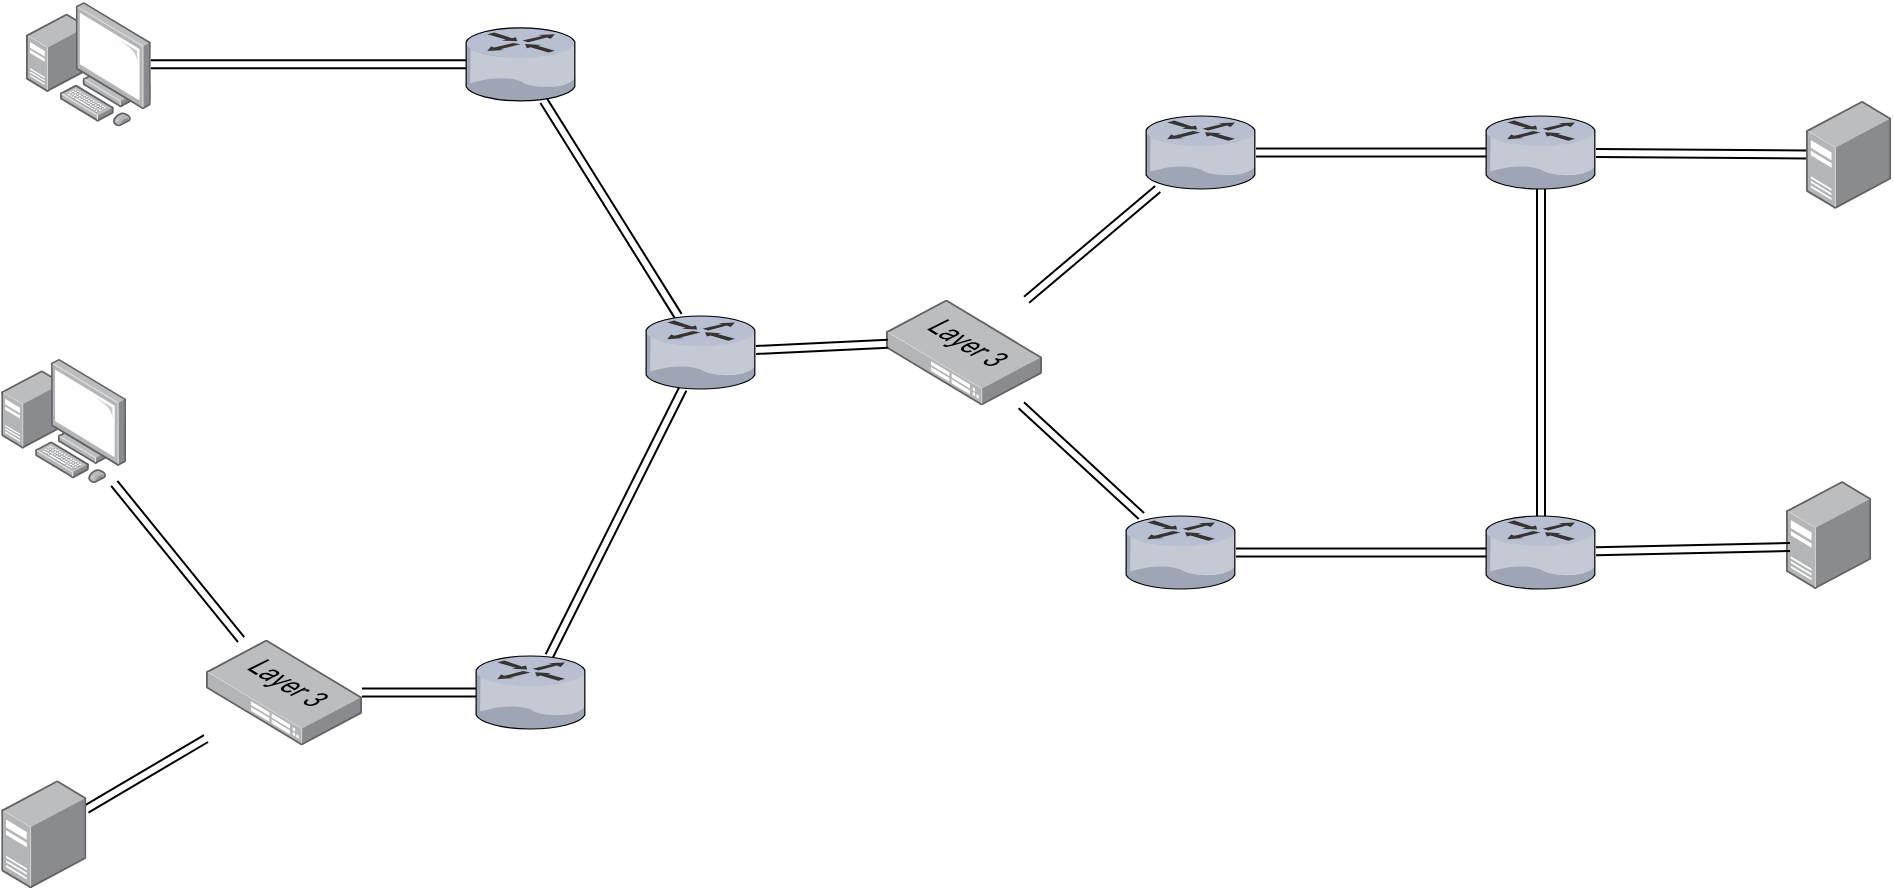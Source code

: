 <mxfile version="23.1.8" type="device">
  <diagram name="Page-1" id="u5iikIoWCM3mgACq238c">
    <mxGraphModel dx="1566" dy="546" grid="1" gridSize="10" guides="1" tooltips="1" connect="1" arrows="1" fold="1" page="1" pageScale="1" pageWidth="850" pageHeight="1100" math="0" shadow="0">
      <root>
        <mxCell id="0" />
        <mxCell id="1" parent="0" />
        <mxCell id="T236BH-KNPPCVBOZO8J2-38" value="" style="rounded=0;orthogonalLoop=1;jettySize=auto;html=1;fontFamily=Helvetica;fontSize=12;fontColor=default;labelBackgroundColor=default;shape=link;" edge="1" parent="1" source="T236BH-KNPPCVBOZO8J2-2" target="T236BH-KNPPCVBOZO8J2-20">
          <mxGeometry relative="1" as="geometry" />
        </mxCell>
        <mxCell id="T236BH-KNPPCVBOZO8J2-45" style="rounded=0;orthogonalLoop=1;jettySize=auto;html=1;fontFamily=Helvetica;fontSize=12;fontColor=default;labelBackgroundColor=default;shape=link;" edge="1" parent="1" source="T236BH-KNPPCVBOZO8J2-2" target="T236BH-KNPPCVBOZO8J2-24">
          <mxGeometry relative="1" as="geometry" />
        </mxCell>
        <mxCell id="T236BH-KNPPCVBOZO8J2-2" value="" style="verticalLabelPosition=bottom;sketch=0;aspect=fixed;html=1;verticalAlign=top;strokeColor=none;align=center;outlineConnect=0;shape=mxgraph.citrix.router;" vertex="1" parent="1">
          <mxGeometry x="255" y="400" width="55" height="36.5" as="geometry" />
        </mxCell>
        <mxCell id="T236BH-KNPPCVBOZO8J2-4" value="" style="image;points=[];aspect=fixed;html=1;align=center;shadow=0;dashed=0;image=img/lib/allied_telesis/computer_and_terminals/Server_Desktop.svg;" vertex="1" parent="1">
          <mxGeometry x="920" y="122.4" width="42.6" height="54" as="geometry" />
        </mxCell>
        <mxCell id="T236BH-KNPPCVBOZO8J2-43" style="rounded=0;orthogonalLoop=1;jettySize=auto;html=1;fontFamily=Helvetica;fontSize=12;fontColor=default;labelBackgroundColor=default;shape=link;" edge="1" parent="1" source="T236BH-KNPPCVBOZO8J2-5" target="T236BH-KNPPCVBOZO8J2-23">
          <mxGeometry relative="1" as="geometry" />
        </mxCell>
        <object label="" id="T236BH-KNPPCVBOZO8J2-5">
          <mxCell style="image;points=[];aspect=fixed;html=1;align=center;shadow=0;dashed=0;image=img/lib/allied_telesis/computer_and_terminals/Personal_Computer_with_Server.svg;" vertex="1" parent="1">
            <mxGeometry x="30" y="72.95" width="62.4" height="62.4" as="geometry" />
          </mxCell>
        </object>
        <mxCell id="T236BH-KNPPCVBOZO8J2-20" value="" style="image;points=[];aspect=fixed;html=1;align=center;shadow=0;dashed=0;image=img/lib/allied_telesis/switch/Switch_24_port_L3_Alternative.svg;" vertex="1" parent="1">
          <mxGeometry x="120" y="391.85" width="78" height="52.8" as="geometry" />
        </mxCell>
        <mxCell id="T236BH-KNPPCVBOZO8J2-40" value="" style="rounded=0;orthogonalLoop=1;jettySize=auto;html=1;fontFamily=Helvetica;fontSize=12;fontColor=default;labelBackgroundColor=default;shape=link;" edge="1" parent="1" source="T236BH-KNPPCVBOZO8J2-21" target="T236BH-KNPPCVBOZO8J2-20">
          <mxGeometry relative="1" as="geometry" />
        </mxCell>
        <mxCell id="T236BH-KNPPCVBOZO8J2-21" value="" style="image;points=[];aspect=fixed;html=1;align=center;shadow=0;dashed=0;image=img/lib/allied_telesis/computer_and_terminals/Personal_Computer_with_Server.svg;" vertex="1" parent="1">
          <mxGeometry x="17.6" y="251.3" width="62.4" height="62.4" as="geometry" />
        </mxCell>
        <mxCell id="T236BH-KNPPCVBOZO8J2-42" value="" style="rounded=0;orthogonalLoop=1;jettySize=auto;html=1;fontFamily=Helvetica;fontSize=12;fontColor=default;labelBackgroundColor=default;shape=link;" edge="1" parent="1" source="T236BH-KNPPCVBOZO8J2-22" target="T236BH-KNPPCVBOZO8J2-20">
          <mxGeometry relative="1" as="geometry">
            <mxPoint x="48.8" y="390" as="targetPoint" />
          </mxGeometry>
        </mxCell>
        <mxCell id="T236BH-KNPPCVBOZO8J2-22" value="" style="image;points=[];aspect=fixed;html=1;align=center;shadow=0;dashed=0;image=img/lib/allied_telesis/computer_and_terminals/Server_Desktop.svg;" vertex="1" parent="1">
          <mxGeometry x="17.6" y="462.15" width="42.6" height="54" as="geometry" />
        </mxCell>
        <mxCell id="T236BH-KNPPCVBOZO8J2-44" style="rounded=0;orthogonalLoop=1;jettySize=auto;html=1;fontFamily=Helvetica;fontSize=12;fontColor=default;labelBackgroundColor=default;shape=link;" edge="1" parent="1" source="T236BH-KNPPCVBOZO8J2-23" target="T236BH-KNPPCVBOZO8J2-24">
          <mxGeometry relative="1" as="geometry" />
        </mxCell>
        <mxCell id="T236BH-KNPPCVBOZO8J2-23" value="" style="verticalLabelPosition=bottom;sketch=0;aspect=fixed;html=1;verticalAlign=top;strokeColor=none;align=center;outlineConnect=0;shape=mxgraph.citrix.router;" vertex="1" parent="1">
          <mxGeometry x="250" y="85.9" width="55" height="36.5" as="geometry" />
        </mxCell>
        <mxCell id="T236BH-KNPPCVBOZO8J2-24" value="" style="verticalLabelPosition=bottom;sketch=0;aspect=fixed;html=1;verticalAlign=top;strokeColor=none;align=center;outlineConnect=0;shape=mxgraph.citrix.router;" vertex="1" parent="1">
          <mxGeometry x="340" y="230" width="55" height="36.5" as="geometry" />
        </mxCell>
        <mxCell id="T236BH-KNPPCVBOZO8J2-25" value="" style="image;points=[];aspect=fixed;html=1;align=center;shadow=0;dashed=0;image=img/lib/allied_telesis/computer_and_terminals/Server_Desktop.svg;" vertex="1" parent="1">
          <mxGeometry x="910" y="312.5" width="42.6" height="54" as="geometry" />
        </mxCell>
        <mxCell id="T236BH-KNPPCVBOZO8J2-47" style="rounded=0;orthogonalLoop=1;jettySize=auto;html=1;fontFamily=Helvetica;fontSize=12;fontColor=default;labelBackgroundColor=default;shape=link;" edge="1" parent="1" source="T236BH-KNPPCVBOZO8J2-26" target="T236BH-KNPPCVBOZO8J2-28">
          <mxGeometry relative="1" as="geometry">
            <mxPoint x="490" y="230" as="sourcePoint" />
          </mxGeometry>
        </mxCell>
        <mxCell id="T236BH-KNPPCVBOZO8J2-48" style="rounded=0;orthogonalLoop=1;jettySize=auto;html=1;fontFamily=Helvetica;fontSize=12;fontColor=default;labelBackgroundColor=default;shape=link;" edge="1" parent="1" source="T236BH-KNPPCVBOZO8J2-26" target="T236BH-KNPPCVBOZO8J2-29">
          <mxGeometry relative="1" as="geometry" />
        </mxCell>
        <mxCell id="T236BH-KNPPCVBOZO8J2-26" value="" style="image;points=[];aspect=fixed;html=1;align=center;shadow=0;dashed=0;image=img/lib/allied_telesis/switch/Switch_24_port_L3_Alternative.svg;" vertex="1" parent="1">
          <mxGeometry x="460" y="221.85" width="78" height="52.8" as="geometry" />
        </mxCell>
        <mxCell id="T236BH-KNPPCVBOZO8J2-49" style="rounded=0;orthogonalLoop=1;jettySize=auto;html=1;fontFamily=Helvetica;fontSize=12;fontColor=default;labelBackgroundColor=default;shape=link;" edge="1" parent="1" source="T236BH-KNPPCVBOZO8J2-28" target="T236BH-KNPPCVBOZO8J2-31">
          <mxGeometry relative="1" as="geometry" />
        </mxCell>
        <mxCell id="T236BH-KNPPCVBOZO8J2-28" value="" style="verticalLabelPosition=bottom;sketch=0;aspect=fixed;html=1;verticalAlign=top;strokeColor=none;align=center;outlineConnect=0;shape=mxgraph.citrix.router;" vertex="1" parent="1">
          <mxGeometry x="590" y="130" width="55" height="36.5" as="geometry" />
        </mxCell>
        <mxCell id="T236BH-KNPPCVBOZO8J2-51" style="rounded=0;orthogonalLoop=1;jettySize=auto;html=1;fontFamily=Helvetica;fontSize=12;fontColor=default;labelBackgroundColor=default;shape=link;" edge="1" parent="1" source="T236BH-KNPPCVBOZO8J2-29" target="T236BH-KNPPCVBOZO8J2-30">
          <mxGeometry relative="1" as="geometry" />
        </mxCell>
        <mxCell id="T236BH-KNPPCVBOZO8J2-29" value="" style="verticalLabelPosition=bottom;sketch=0;aspect=fixed;html=1;verticalAlign=top;strokeColor=none;align=center;outlineConnect=0;shape=mxgraph.citrix.router;" vertex="1" parent="1">
          <mxGeometry x="580" y="330" width="55" height="36.5" as="geometry" />
        </mxCell>
        <mxCell id="T236BH-KNPPCVBOZO8J2-30" value="" style="verticalLabelPosition=bottom;sketch=0;aspect=fixed;html=1;verticalAlign=top;strokeColor=none;align=center;outlineConnect=0;shape=mxgraph.citrix.router;" vertex="1" parent="1">
          <mxGeometry x="760" y="330" width="55" height="36.5" as="geometry" />
        </mxCell>
        <mxCell id="T236BH-KNPPCVBOZO8J2-50" style="rounded=0;orthogonalLoop=1;jettySize=auto;html=1;fontFamily=Helvetica;fontSize=12;fontColor=default;labelBackgroundColor=default;shape=link;" edge="1" parent="1" source="T236BH-KNPPCVBOZO8J2-31" target="T236BH-KNPPCVBOZO8J2-30">
          <mxGeometry relative="1" as="geometry" />
        </mxCell>
        <mxCell id="T236BH-KNPPCVBOZO8J2-53" style="rounded=0;orthogonalLoop=1;jettySize=auto;html=1;fontFamily=Helvetica;fontSize=12;fontColor=default;labelBackgroundColor=default;shape=link;" edge="1" parent="1" source="T236BH-KNPPCVBOZO8J2-31" target="T236BH-KNPPCVBOZO8J2-4">
          <mxGeometry relative="1" as="geometry" />
        </mxCell>
        <mxCell id="T236BH-KNPPCVBOZO8J2-31" value="" style="verticalLabelPosition=bottom;sketch=0;aspect=fixed;html=1;verticalAlign=top;strokeColor=none;align=center;outlineConnect=0;shape=mxgraph.citrix.router;" vertex="1" parent="1">
          <mxGeometry x="760" y="130" width="55" height="36.5" as="geometry" />
        </mxCell>
        <mxCell id="T236BH-KNPPCVBOZO8J2-46" style="rounded=0;orthogonalLoop=1;jettySize=auto;html=1;entryX=0.013;entryY=0.417;entryDx=0;entryDy=0;entryPerimeter=0;fontFamily=Helvetica;fontSize=12;fontColor=default;labelBackgroundColor=default;shape=link;" edge="1" parent="1" source="T236BH-KNPPCVBOZO8J2-24" target="T236BH-KNPPCVBOZO8J2-26">
          <mxGeometry relative="1" as="geometry" />
        </mxCell>
        <mxCell id="T236BH-KNPPCVBOZO8J2-52" style="rounded=0;orthogonalLoop=1;jettySize=auto;html=1;entryX=0.047;entryY=0.611;entryDx=0;entryDy=0;entryPerimeter=0;fontFamily=Helvetica;fontSize=12;fontColor=default;labelBackgroundColor=default;shape=link;" edge="1" parent="1" source="T236BH-KNPPCVBOZO8J2-30" target="T236BH-KNPPCVBOZO8J2-25">
          <mxGeometry relative="1" as="geometry" />
        </mxCell>
      </root>
    </mxGraphModel>
  </diagram>
</mxfile>
